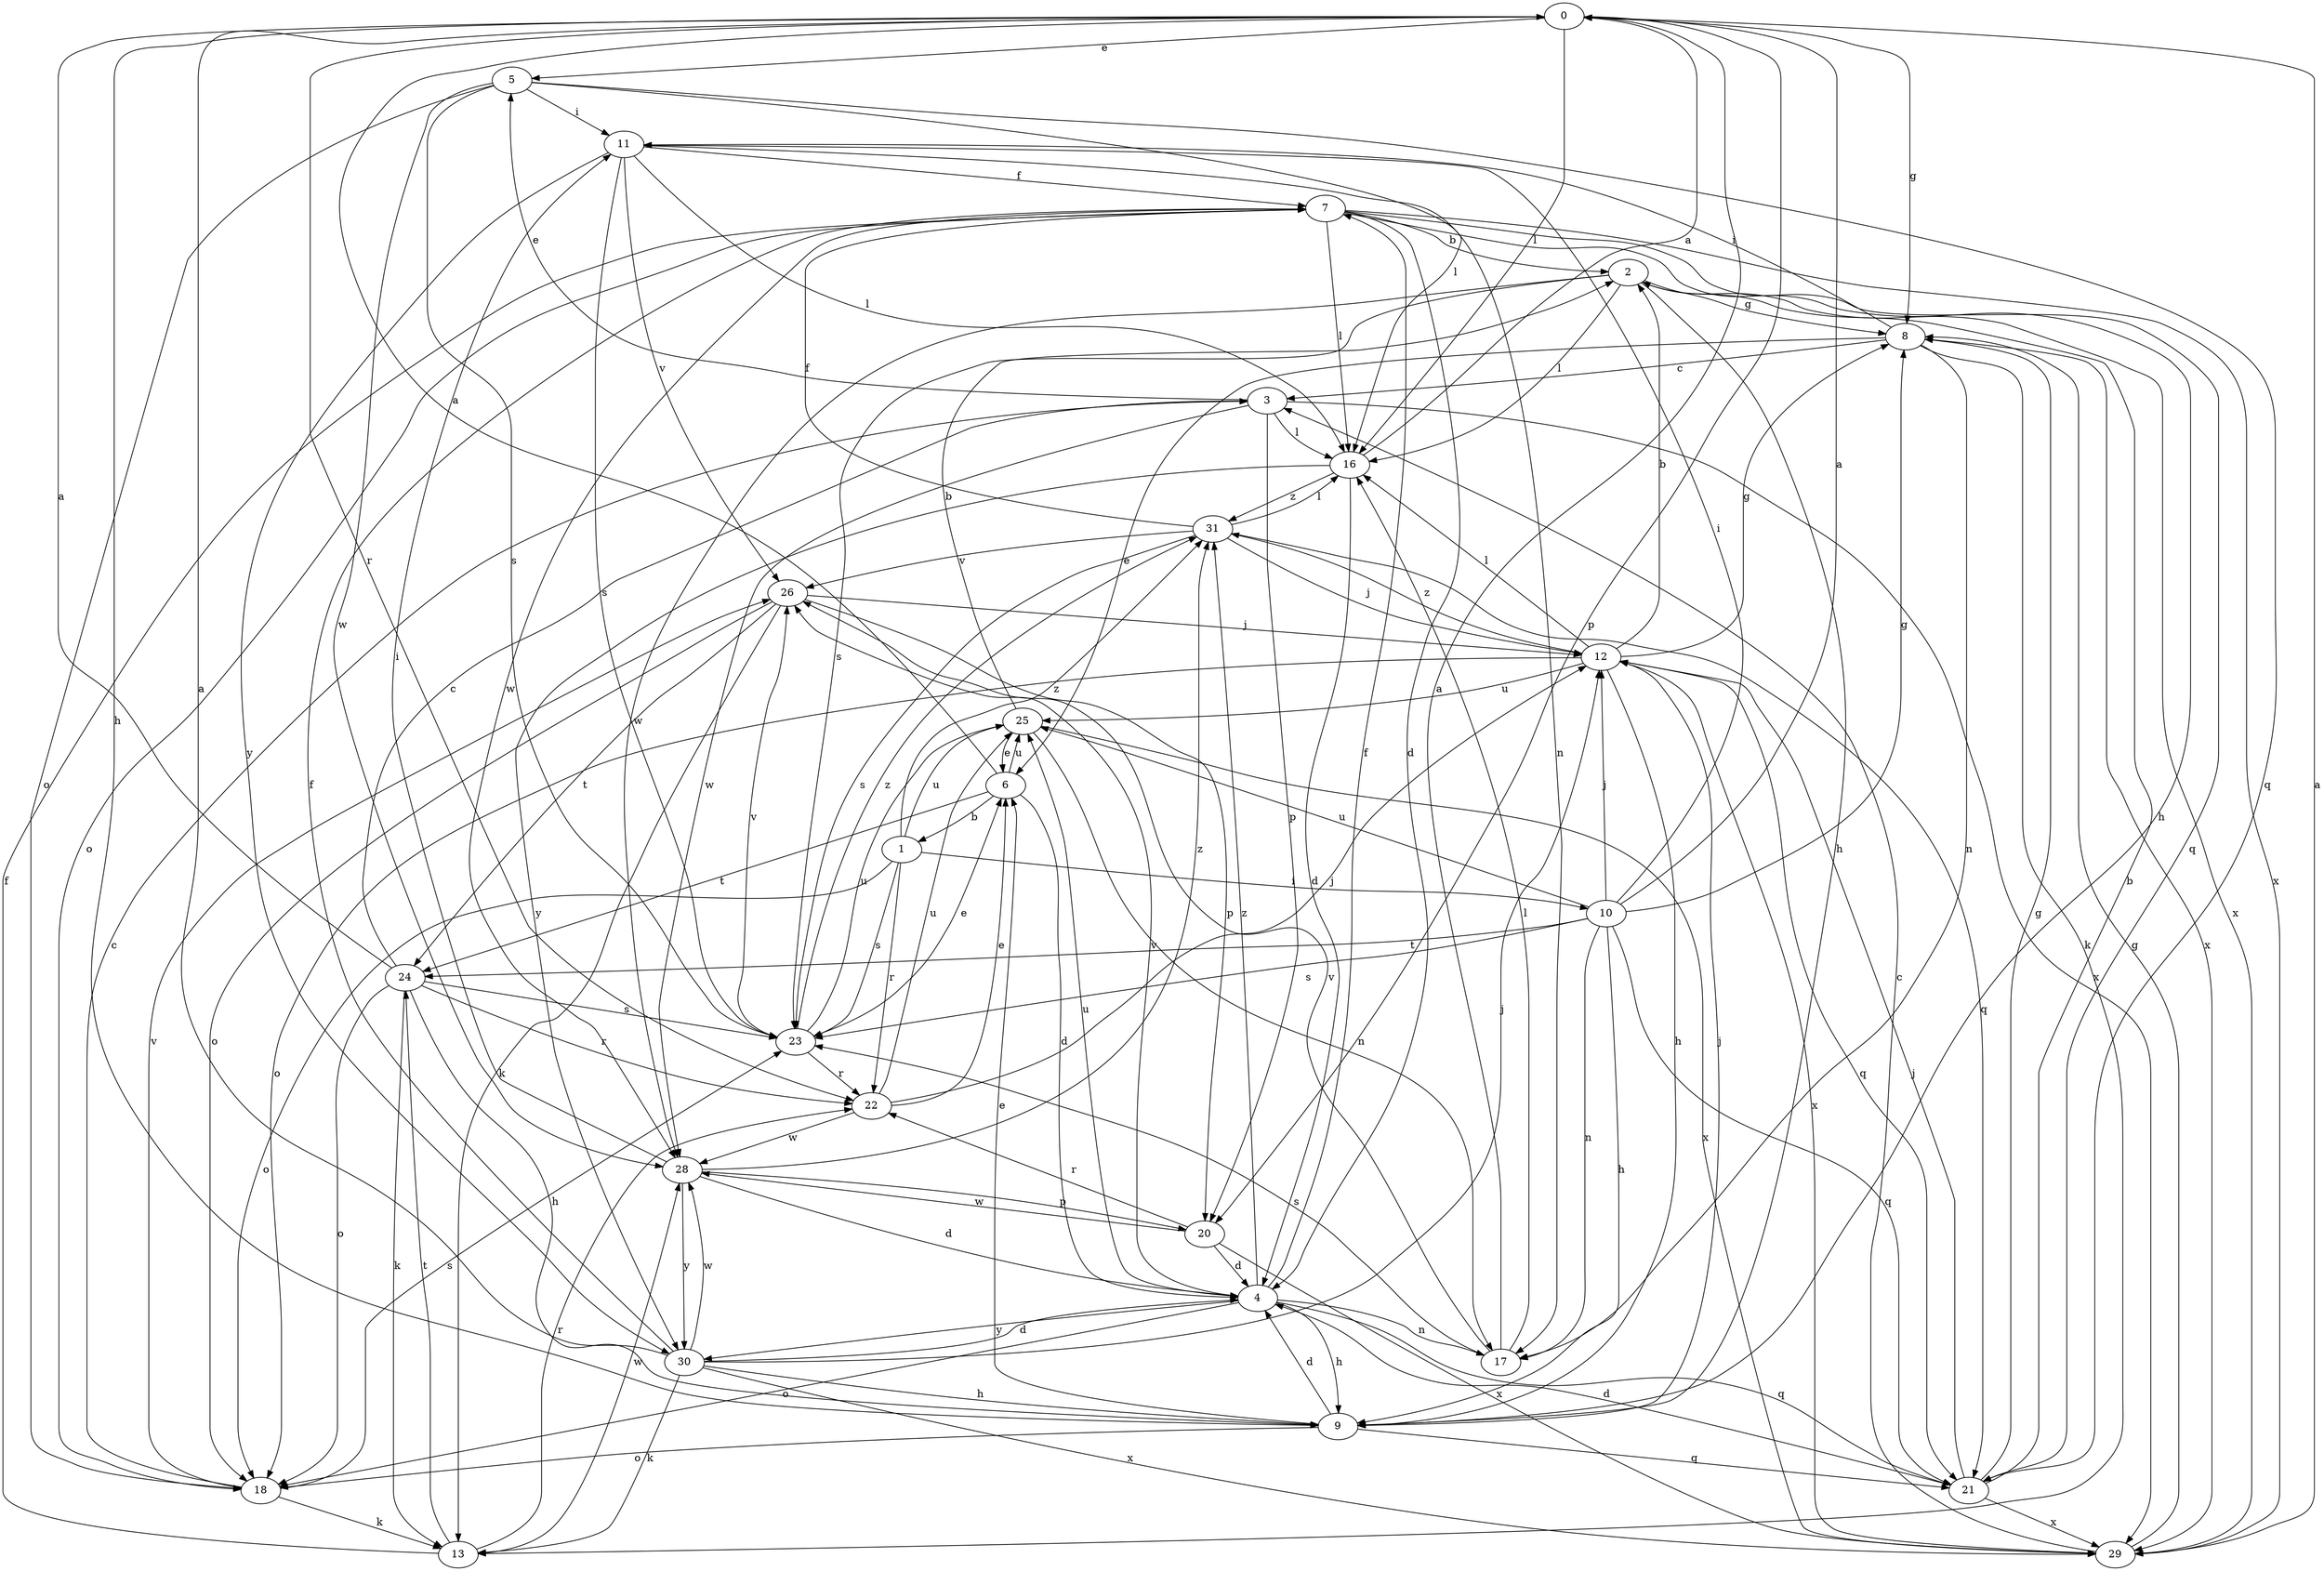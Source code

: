 strict digraph  {
0;
1;
2;
3;
4;
5;
6;
7;
8;
9;
10;
11;
12;
13;
16;
17;
18;
20;
21;
22;
23;
24;
25;
26;
28;
29;
30;
31;
0 -> 5  [label=e];
0 -> 8  [label=g];
0 -> 9  [label=h];
0 -> 16  [label=l];
0 -> 20  [label=p];
0 -> 22  [label=r];
1 -> 10  [label=i];
1 -> 18  [label=o];
1 -> 22  [label=r];
1 -> 23  [label=s];
1 -> 25  [label=u];
1 -> 31  [label=z];
2 -> 8  [label=g];
2 -> 9  [label=h];
2 -> 16  [label=l];
2 -> 23  [label=s];
2 -> 28  [label=w];
2 -> 29  [label=x];
3 -> 5  [label=e];
3 -> 16  [label=l];
3 -> 20  [label=p];
3 -> 28  [label=w];
3 -> 29  [label=x];
4 -> 7  [label=f];
4 -> 9  [label=h];
4 -> 17  [label=n];
4 -> 18  [label=o];
4 -> 21  [label=q];
4 -> 25  [label=u];
4 -> 26  [label=v];
4 -> 30  [label=y];
4 -> 31  [label=z];
5 -> 11  [label=i];
5 -> 16  [label=l];
5 -> 18  [label=o];
5 -> 21  [label=q];
5 -> 23  [label=s];
5 -> 28  [label=w];
6 -> 0  [label=a];
6 -> 1  [label=b];
6 -> 4  [label=d];
6 -> 24  [label=t];
6 -> 25  [label=u];
7 -> 2  [label=b];
7 -> 4  [label=d];
7 -> 9  [label=h];
7 -> 16  [label=l];
7 -> 18  [label=o];
7 -> 21  [label=q];
7 -> 28  [label=w];
7 -> 29  [label=x];
8 -> 3  [label=c];
8 -> 6  [label=e];
8 -> 11  [label=i];
8 -> 13  [label=k];
8 -> 17  [label=n];
8 -> 29  [label=x];
9 -> 4  [label=d];
9 -> 6  [label=e];
9 -> 12  [label=j];
9 -> 18  [label=o];
9 -> 21  [label=q];
10 -> 0  [label=a];
10 -> 8  [label=g];
10 -> 9  [label=h];
10 -> 11  [label=i];
10 -> 12  [label=j];
10 -> 17  [label=n];
10 -> 21  [label=q];
10 -> 23  [label=s];
10 -> 24  [label=t];
10 -> 25  [label=u];
11 -> 7  [label=f];
11 -> 16  [label=l];
11 -> 17  [label=n];
11 -> 23  [label=s];
11 -> 26  [label=v];
11 -> 30  [label=y];
12 -> 2  [label=b];
12 -> 8  [label=g];
12 -> 9  [label=h];
12 -> 16  [label=l];
12 -> 18  [label=o];
12 -> 21  [label=q];
12 -> 25  [label=u];
12 -> 29  [label=x];
12 -> 31  [label=z];
13 -> 7  [label=f];
13 -> 22  [label=r];
13 -> 24  [label=t];
13 -> 28  [label=w];
16 -> 0  [label=a];
16 -> 4  [label=d];
16 -> 30  [label=y];
16 -> 31  [label=z];
17 -> 0  [label=a];
17 -> 16  [label=l];
17 -> 23  [label=s];
17 -> 26  [label=v];
18 -> 3  [label=c];
18 -> 13  [label=k];
18 -> 23  [label=s];
18 -> 26  [label=v];
20 -> 4  [label=d];
20 -> 22  [label=r];
20 -> 28  [label=w];
20 -> 29  [label=x];
21 -> 2  [label=b];
21 -> 4  [label=d];
21 -> 8  [label=g];
21 -> 12  [label=j];
21 -> 29  [label=x];
22 -> 6  [label=e];
22 -> 12  [label=j];
22 -> 25  [label=u];
22 -> 28  [label=w];
23 -> 6  [label=e];
23 -> 22  [label=r];
23 -> 25  [label=u];
23 -> 26  [label=v];
23 -> 31  [label=z];
24 -> 0  [label=a];
24 -> 3  [label=c];
24 -> 9  [label=h];
24 -> 13  [label=k];
24 -> 18  [label=o];
24 -> 22  [label=r];
24 -> 23  [label=s];
25 -> 2  [label=b];
25 -> 6  [label=e];
25 -> 17  [label=n];
25 -> 29  [label=x];
26 -> 12  [label=j];
26 -> 13  [label=k];
26 -> 18  [label=o];
26 -> 20  [label=p];
26 -> 24  [label=t];
28 -> 4  [label=d];
28 -> 11  [label=i];
28 -> 20  [label=p];
28 -> 30  [label=y];
28 -> 31  [label=z];
29 -> 0  [label=a];
29 -> 3  [label=c];
29 -> 8  [label=g];
30 -> 0  [label=a];
30 -> 4  [label=d];
30 -> 7  [label=f];
30 -> 9  [label=h];
30 -> 12  [label=j];
30 -> 13  [label=k];
30 -> 28  [label=w];
30 -> 29  [label=x];
31 -> 7  [label=f];
31 -> 12  [label=j];
31 -> 16  [label=l];
31 -> 21  [label=q];
31 -> 23  [label=s];
31 -> 26  [label=v];
}
